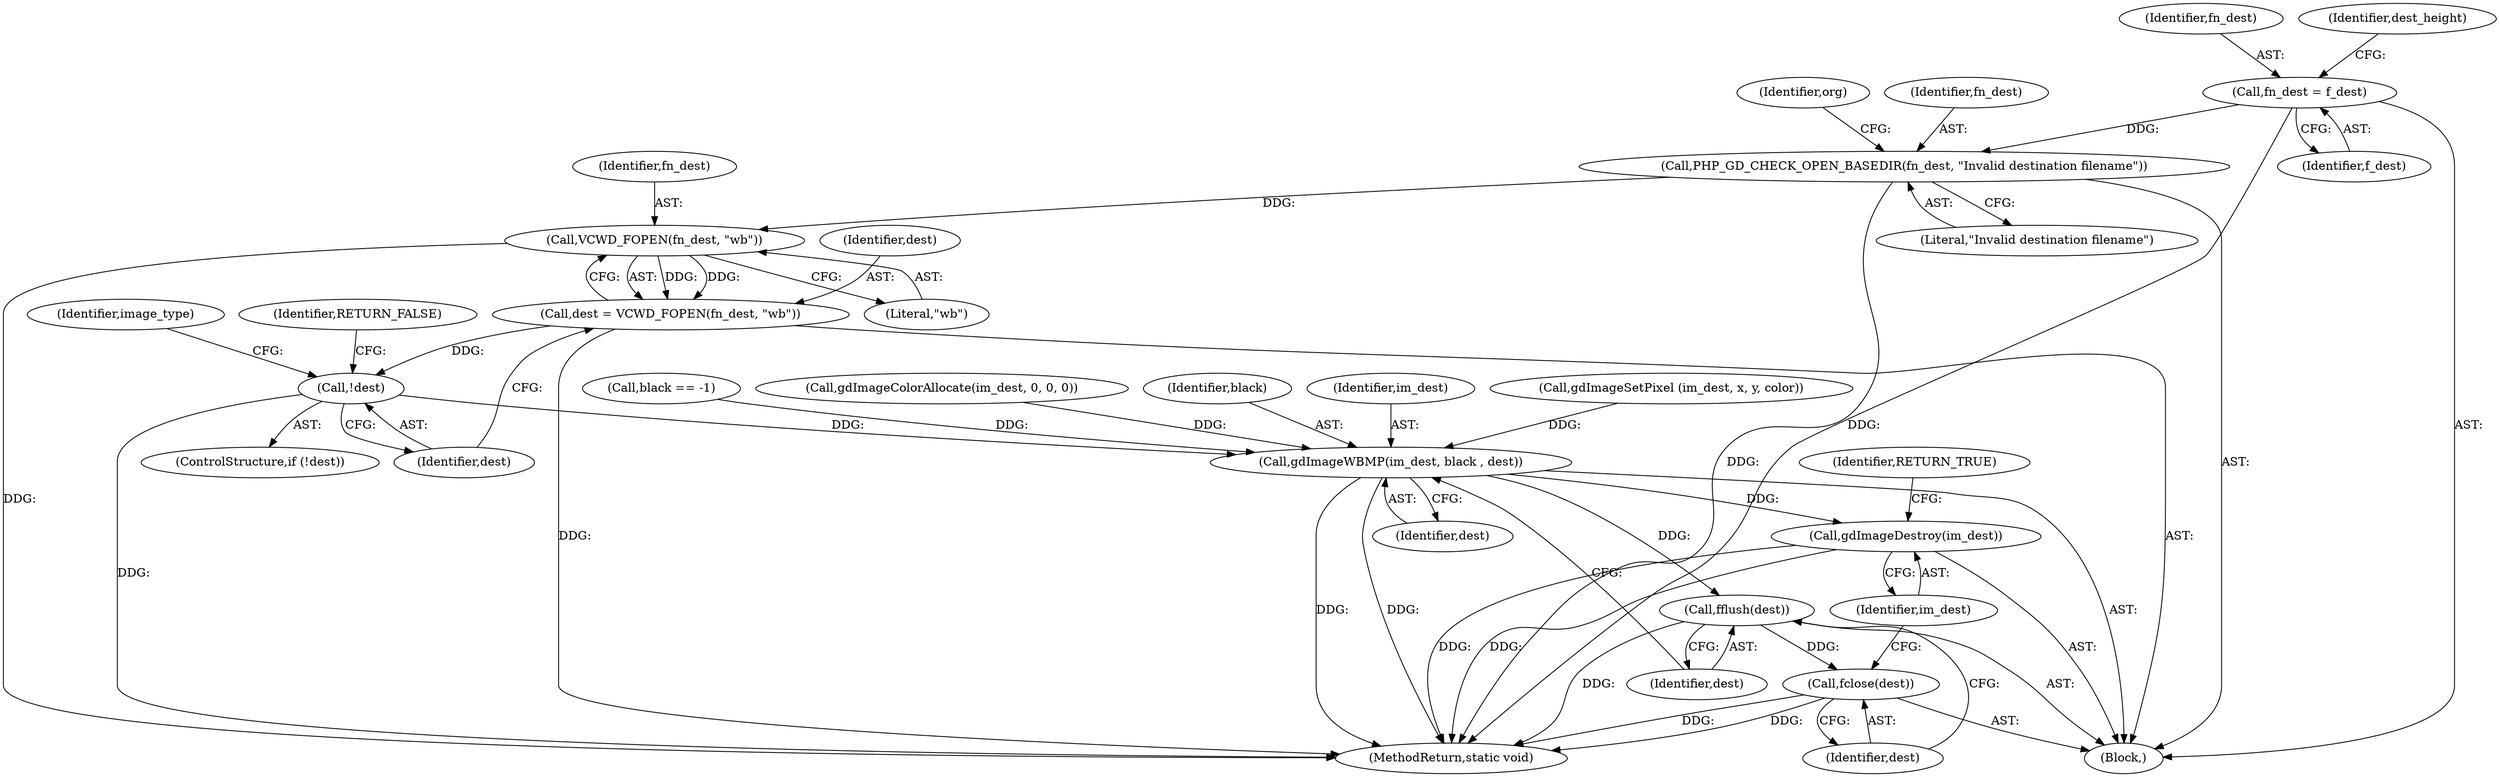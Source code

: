 digraph "0_php-src_b6f13a5ef9d6280cf984826a5de012a32c396cd4?w=1_2@pointer" {
"1000157" [label="(Call,fn_dest = f_dest)"];
"1000182" [label="(Call,PHP_GD_CHECK_OPEN_BASEDIR(fn_dest, \"Invalid destination filename\"))"];
"1000197" [label="(Call,VCWD_FOPEN(fn_dest, \"wb\"))"];
"1000195" [label="(Call,dest = VCWD_FOPEN(fn_dest, \"wb\"))"];
"1000201" [label="(Call,!dest)"];
"1000498" [label="(Call,gdImageWBMP(im_dest, black , dest))"];
"1000502" [label="(Call,fflush(dest))"];
"1000504" [label="(Call,fclose(dest))"];
"1000506" [label="(Call,gdImageDestroy(im_dest))"];
"1000420" [label="(Call,black == -1)"];
"1000183" [label="(Identifier,fn_dest)"];
"1000506" [label="(Call,gdImageDestroy(im_dest))"];
"1000159" [label="(Identifier,f_dest)"];
"1000201" [label="(Call,!dest)"];
"1000502" [label="(Call,fflush(dest))"];
"1000505" [label="(Identifier,dest)"];
"1000509" [label="(MethodReturn,static void)"];
"1000198" [label="(Identifier,fn_dest)"];
"1000195" [label="(Call,dest = VCWD_FOPEN(fn_dest, \"wb\"))"];
"1000504" [label="(Call,fclose(dest))"];
"1000414" [label="(Call,gdImageColorAllocate(im_dest, 0, 0, 0))"];
"1000206" [label="(Identifier,image_type)"];
"1000158" [label="(Identifier,fn_dest)"];
"1000196" [label="(Identifier,dest)"];
"1000498" [label="(Call,gdImageWBMP(im_dest, black , dest))"];
"1000200" [label="(ControlStructure,if (!dest))"];
"1000157" [label="(Call,fn_dest = f_dest)"];
"1000202" [label="(Identifier,dest)"];
"1000508" [label="(Identifier,RETURN_TRUE)"];
"1000500" [label="(Identifier,black)"];
"1000503" [label="(Identifier,dest)"];
"1000507" [label="(Identifier,im_dest)"];
"1000186" [label="(Identifier,org)"];
"1000499" [label="(Identifier,im_dest)"];
"1000491" [label="(Call,gdImageSetPixel (im_dest, x, y, color))"];
"1000108" [label="(Block,)"];
"1000161" [label="(Identifier,dest_height)"];
"1000501" [label="(Identifier,dest)"];
"1000197" [label="(Call,VCWD_FOPEN(fn_dest, \"wb\"))"];
"1000199" [label="(Literal,\"wb\")"];
"1000204" [label="(Identifier,RETURN_FALSE)"];
"1000182" [label="(Call,PHP_GD_CHECK_OPEN_BASEDIR(fn_dest, \"Invalid destination filename\"))"];
"1000184" [label="(Literal,\"Invalid destination filename\")"];
"1000157" -> "1000108"  [label="AST: "];
"1000157" -> "1000159"  [label="CFG: "];
"1000158" -> "1000157"  [label="AST: "];
"1000159" -> "1000157"  [label="AST: "];
"1000161" -> "1000157"  [label="CFG: "];
"1000157" -> "1000509"  [label="DDG: "];
"1000157" -> "1000182"  [label="DDG: "];
"1000182" -> "1000108"  [label="AST: "];
"1000182" -> "1000184"  [label="CFG: "];
"1000183" -> "1000182"  [label="AST: "];
"1000184" -> "1000182"  [label="AST: "];
"1000186" -> "1000182"  [label="CFG: "];
"1000182" -> "1000509"  [label="DDG: "];
"1000182" -> "1000197"  [label="DDG: "];
"1000197" -> "1000195"  [label="AST: "];
"1000197" -> "1000199"  [label="CFG: "];
"1000198" -> "1000197"  [label="AST: "];
"1000199" -> "1000197"  [label="AST: "];
"1000195" -> "1000197"  [label="CFG: "];
"1000197" -> "1000509"  [label="DDG: "];
"1000197" -> "1000195"  [label="DDG: "];
"1000197" -> "1000195"  [label="DDG: "];
"1000195" -> "1000108"  [label="AST: "];
"1000196" -> "1000195"  [label="AST: "];
"1000202" -> "1000195"  [label="CFG: "];
"1000195" -> "1000509"  [label="DDG: "];
"1000195" -> "1000201"  [label="DDG: "];
"1000201" -> "1000200"  [label="AST: "];
"1000201" -> "1000202"  [label="CFG: "];
"1000202" -> "1000201"  [label="AST: "];
"1000204" -> "1000201"  [label="CFG: "];
"1000206" -> "1000201"  [label="CFG: "];
"1000201" -> "1000509"  [label="DDG: "];
"1000201" -> "1000498"  [label="DDG: "];
"1000498" -> "1000108"  [label="AST: "];
"1000498" -> "1000501"  [label="CFG: "];
"1000499" -> "1000498"  [label="AST: "];
"1000500" -> "1000498"  [label="AST: "];
"1000501" -> "1000498"  [label="AST: "];
"1000503" -> "1000498"  [label="CFG: "];
"1000498" -> "1000509"  [label="DDG: "];
"1000498" -> "1000509"  [label="DDG: "];
"1000414" -> "1000498"  [label="DDG: "];
"1000491" -> "1000498"  [label="DDG: "];
"1000420" -> "1000498"  [label="DDG: "];
"1000498" -> "1000502"  [label="DDG: "];
"1000498" -> "1000506"  [label="DDG: "];
"1000502" -> "1000108"  [label="AST: "];
"1000502" -> "1000503"  [label="CFG: "];
"1000503" -> "1000502"  [label="AST: "];
"1000505" -> "1000502"  [label="CFG: "];
"1000502" -> "1000509"  [label="DDG: "];
"1000502" -> "1000504"  [label="DDG: "];
"1000504" -> "1000108"  [label="AST: "];
"1000504" -> "1000505"  [label="CFG: "];
"1000505" -> "1000504"  [label="AST: "];
"1000507" -> "1000504"  [label="CFG: "];
"1000504" -> "1000509"  [label="DDG: "];
"1000504" -> "1000509"  [label="DDG: "];
"1000506" -> "1000108"  [label="AST: "];
"1000506" -> "1000507"  [label="CFG: "];
"1000507" -> "1000506"  [label="AST: "];
"1000508" -> "1000506"  [label="CFG: "];
"1000506" -> "1000509"  [label="DDG: "];
"1000506" -> "1000509"  [label="DDG: "];
}
